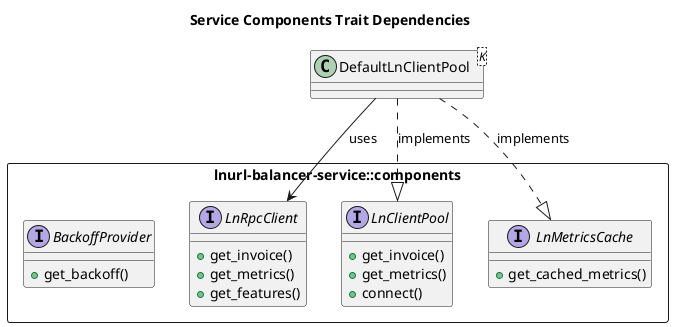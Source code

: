 @startuml
title Service Components Trait Dependencies

class DefaultLnClientPool<K>

package "lnurl-balancer-service::components" <<Rectangle>> {
  interface LnRpcClient {
    +get_invoice()
    +get_metrics()
    +get_features()
  }
  
  interface LnClientPool {
    +get_invoice()
    +get_metrics()
    +connect()
  }
  
  interface LnMetricsCache {
    +get_cached_metrics()
  }
  
  interface BackoffProvider {
    +get_backoff()
  }
}

' Implementations
DefaultLnClientPool ..|> LnClientPool : implements
DefaultLnClientPool ..|> LnMetricsCache : implements

' Generic constraints and associations
DefaultLnClientPool --> LnRpcClient : uses

@enduml